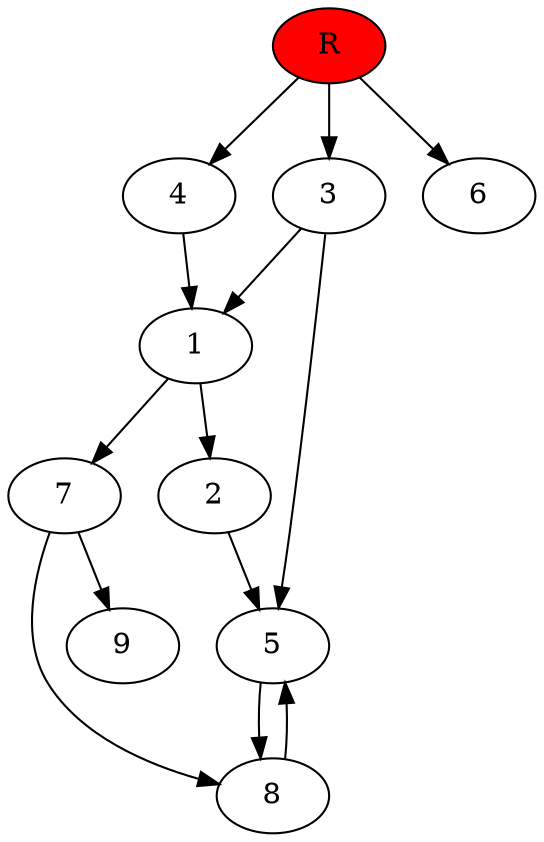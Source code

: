 digraph prb35479 {
	1
	2
	3
	4
	5
	6
	7
	8
	R [fillcolor="#ff0000" style=filled]
	1 -> 2
	1 -> 7
	2 -> 5
	3 -> 1
	3 -> 5
	4 -> 1
	5 -> 8
	7 -> 8
	7 -> 9
	8 -> 5
	R -> 3
	R -> 4
	R -> 6
}
